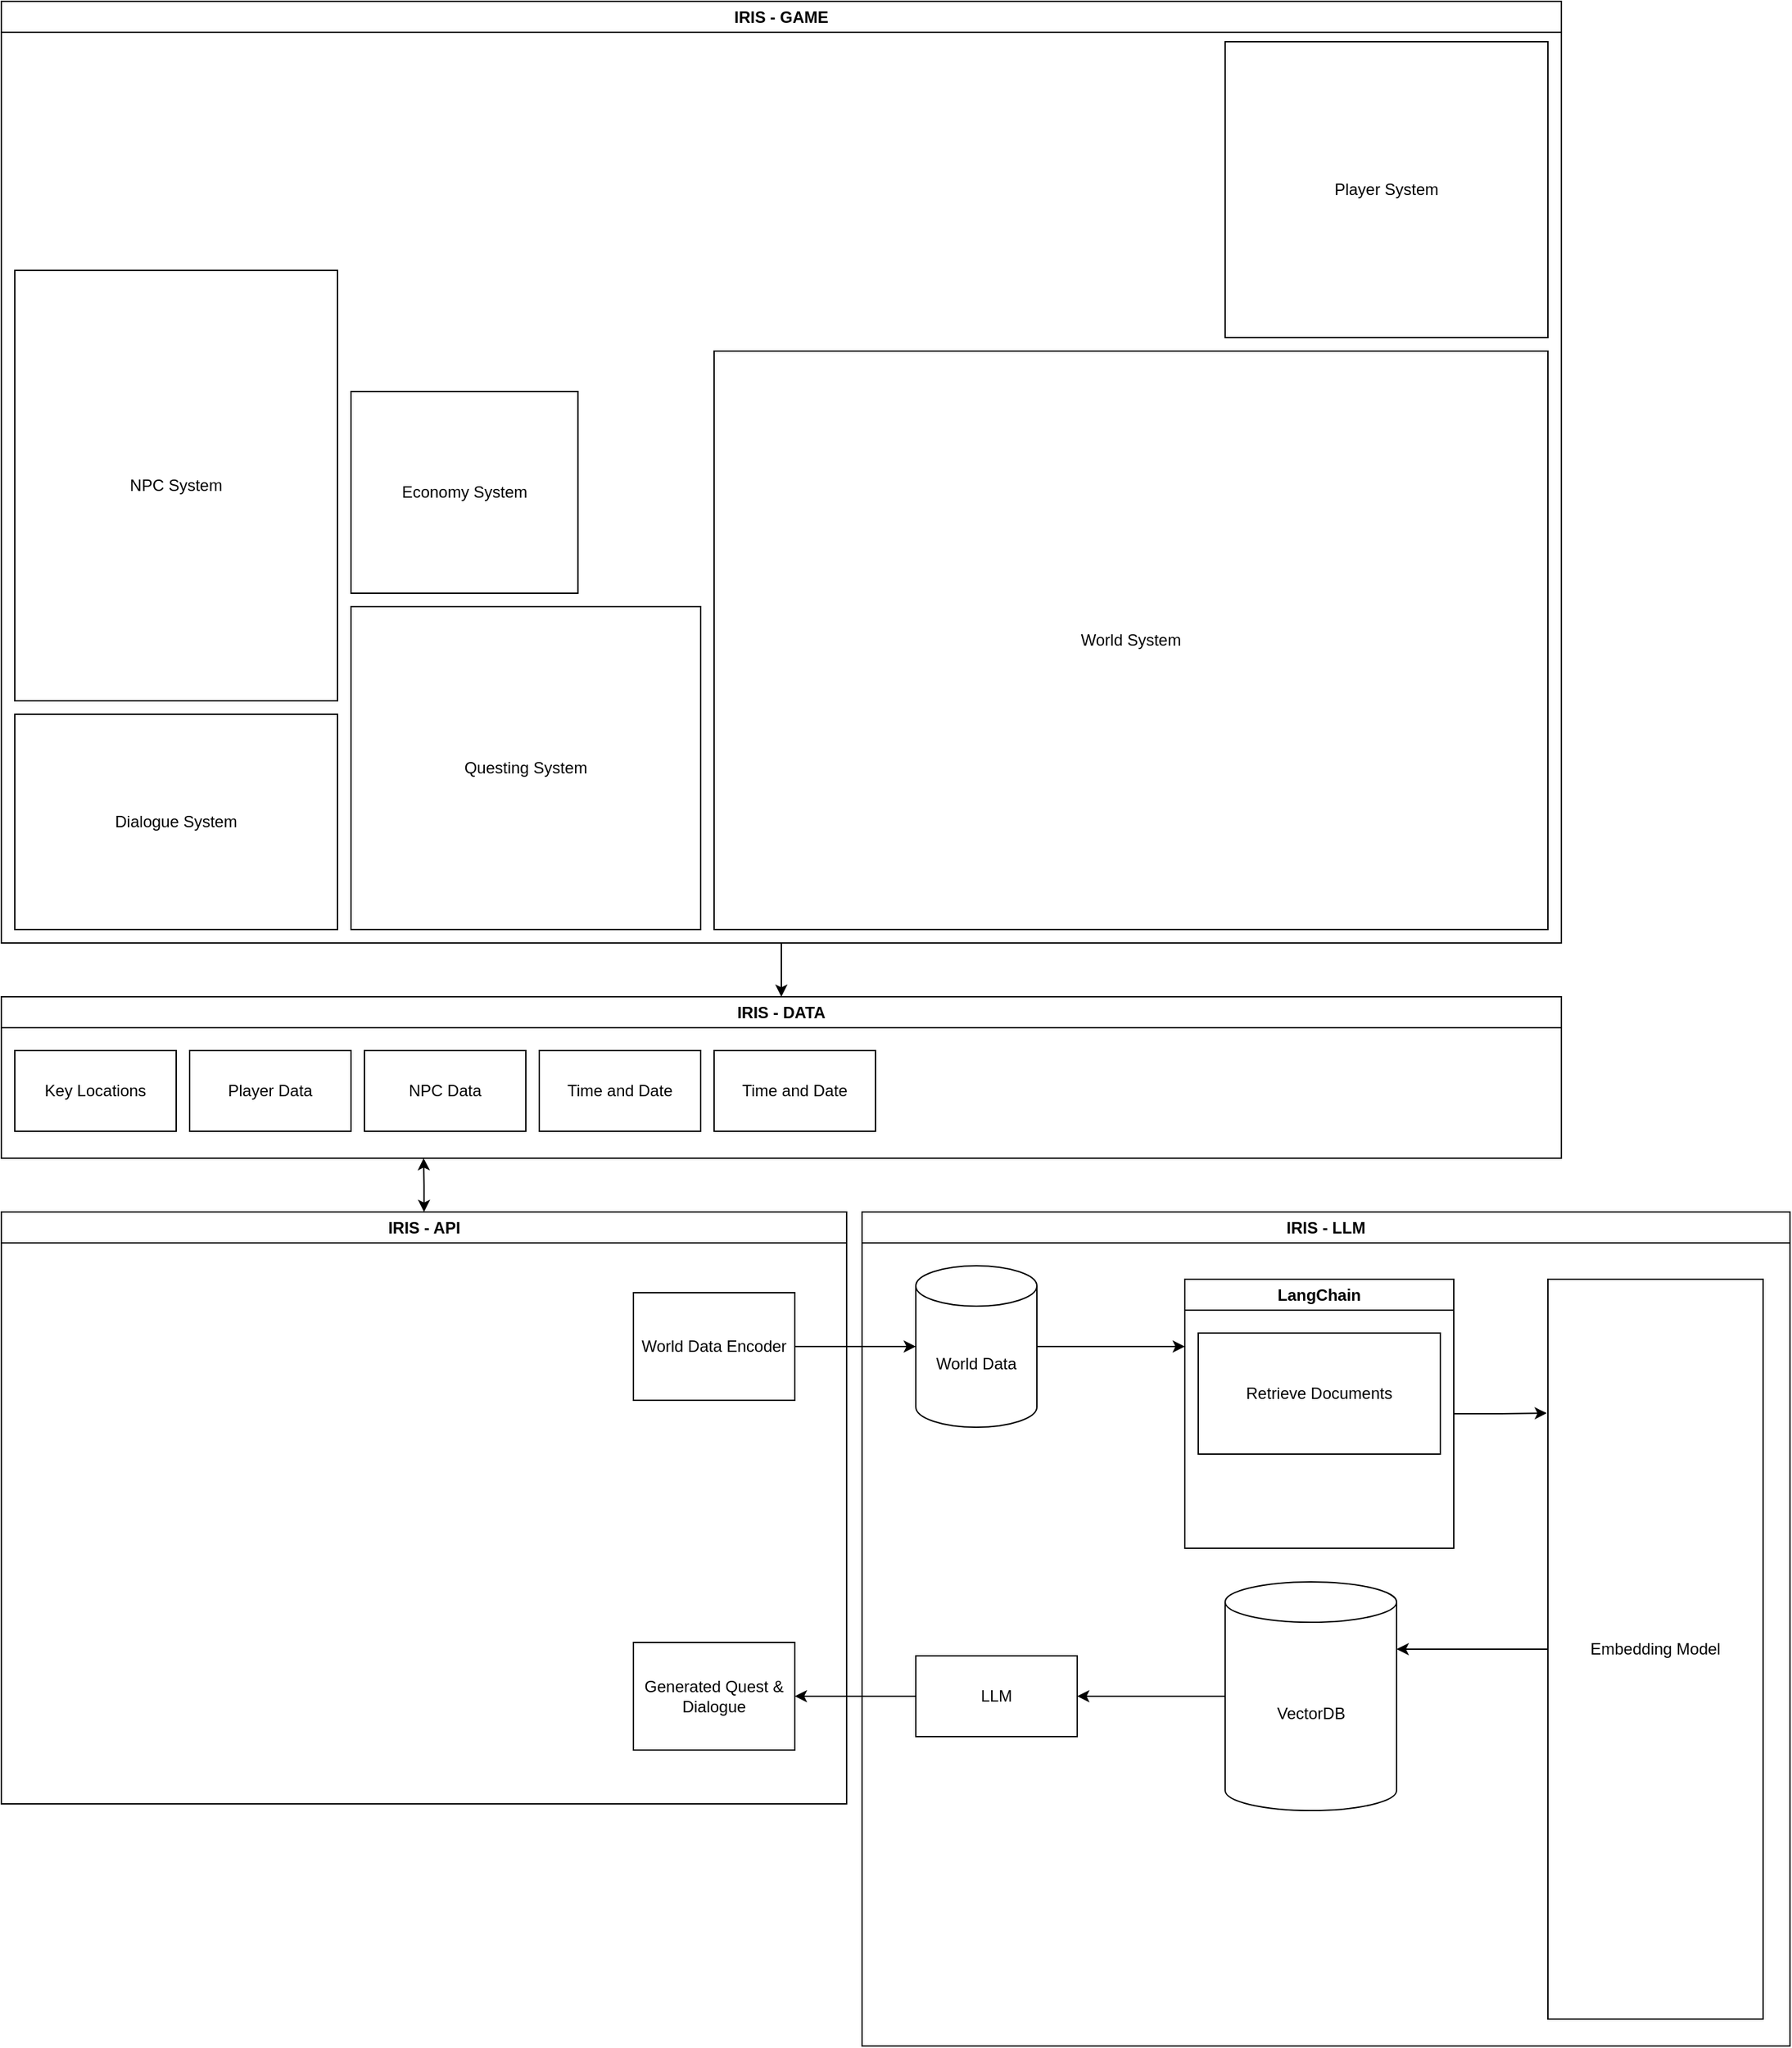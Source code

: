 <mxfile version="24.7.17">
  <diagram name="Page-1" id="EbFhku3aeiVI1ehOrgtn">
    <mxGraphModel dx="2474" dy="1134" grid="1" gridSize="10" guides="1" tooltips="1" connect="1" arrows="1" fold="1" page="0" pageScale="1" pageWidth="850" pageHeight="1100" background="none" math="0" shadow="0">
      <root>
        <mxCell id="0" />
        <mxCell id="1" parent="0" />
        <mxCell id="US7T-Pkhr5Sw-hJU1p7X-31" style="edgeStyle=orthogonalEdgeStyle;rounded=0;orthogonalLoop=1;jettySize=auto;html=1;entryX=0.5;entryY=0;entryDx=0;entryDy=0;" edge="1" parent="1" source="lu1HMCi60wpDwEhCYiGy-1" target="hP0yGo-dvykfc_xAxlZr-6">
          <mxGeometry relative="1" as="geometry" />
        </mxCell>
        <mxCell id="lu1HMCi60wpDwEhCYiGy-1" value="IRIS - GAME" style="swimlane;whiteSpace=wrap;html=1;" parent="1" vertex="1">
          <mxGeometry x="-40" y="60" width="1160" height="700" as="geometry" />
        </mxCell>
        <mxCell id="US7T-Pkhr5Sw-hJU1p7X-24" value="Dialogue System" style="rounded=0;whiteSpace=wrap;html=1;" vertex="1" parent="lu1HMCi60wpDwEhCYiGy-1">
          <mxGeometry x="10" y="530" width="240" height="160" as="geometry" />
        </mxCell>
        <mxCell id="US7T-Pkhr5Sw-hJU1p7X-25" value="Questing System" style="rounded=0;whiteSpace=wrap;html=1;" vertex="1" parent="lu1HMCi60wpDwEhCYiGy-1">
          <mxGeometry x="260" y="450" width="260" height="240" as="geometry" />
        </mxCell>
        <mxCell id="US7T-Pkhr5Sw-hJU1p7X-39" value="World System" style="rounded=0;whiteSpace=wrap;html=1;" vertex="1" parent="lu1HMCi60wpDwEhCYiGy-1">
          <mxGeometry x="530" y="260" width="620" height="430" as="geometry" />
        </mxCell>
        <mxCell id="US7T-Pkhr5Sw-hJU1p7X-40" value="Player System" style="rounded=0;whiteSpace=wrap;html=1;" vertex="1" parent="lu1HMCi60wpDwEhCYiGy-1">
          <mxGeometry x="910" y="30" width="240" height="220" as="geometry" />
        </mxCell>
        <mxCell id="US7T-Pkhr5Sw-hJU1p7X-41" value="NPC System" style="rounded=0;whiteSpace=wrap;html=1;" vertex="1" parent="lu1HMCi60wpDwEhCYiGy-1">
          <mxGeometry x="10" y="200" width="240" height="320" as="geometry" />
        </mxCell>
        <mxCell id="US7T-Pkhr5Sw-hJU1p7X-42" value="Economy System" style="rounded=0;whiteSpace=wrap;html=1;" vertex="1" parent="lu1HMCi60wpDwEhCYiGy-1">
          <mxGeometry x="260" y="290" width="168.75" height="150" as="geometry" />
        </mxCell>
        <mxCell id="US7T-Pkhr5Sw-hJU1p7X-1" style="edgeStyle=orthogonalEdgeStyle;rounded=0;orthogonalLoop=1;jettySize=auto;html=1;startArrow=classic;startFill=1;" edge="1" parent="1" source="hP0yGo-dvykfc_xAxlZr-1">
          <mxGeometry relative="1" as="geometry">
            <mxPoint x="274" y="920" as="targetPoint" />
          </mxGeometry>
        </mxCell>
        <mxCell id="hP0yGo-dvykfc_xAxlZr-1" value="&lt;div&gt;IRIS - API&lt;/div&gt;" style="swimlane;whiteSpace=wrap;html=1;" parent="1" vertex="1">
          <mxGeometry x="-40" y="960" width="628.57" height="440" as="geometry" />
        </mxCell>
        <mxCell id="US7T-Pkhr5Sw-hJU1p7X-34" value="World Data Encoder" style="rounded=0;whiteSpace=wrap;html=1;" vertex="1" parent="hP0yGo-dvykfc_xAxlZr-1">
          <mxGeometry x="470" y="60" width="120.01" height="80" as="geometry" />
        </mxCell>
        <mxCell id="US7T-Pkhr5Sw-hJU1p7X-37" value="Generated Quest &amp;amp; Dialogue" style="rounded=0;whiteSpace=wrap;html=1;" vertex="1" parent="hP0yGo-dvykfc_xAxlZr-1">
          <mxGeometry x="470" y="320" width="120.01" height="80" as="geometry" />
        </mxCell>
        <mxCell id="hP0yGo-dvykfc_xAxlZr-3" value="IRIS - LLM" style="swimlane;whiteSpace=wrap;html=1;" parent="1" vertex="1">
          <mxGeometry x="600" y="960" width="690" height="620" as="geometry" />
        </mxCell>
        <mxCell id="US7T-Pkhr5Sw-hJU1p7X-5" style="edgeStyle=orthogonalEdgeStyle;rounded=0;orthogonalLoop=1;jettySize=auto;html=1;entryX=0;entryY=0.25;entryDx=0;entryDy=0;" edge="1" parent="hP0yGo-dvykfc_xAxlZr-3" source="US7T-Pkhr5Sw-hJU1p7X-2" target="US7T-Pkhr5Sw-hJU1p7X-4">
          <mxGeometry relative="1" as="geometry" />
        </mxCell>
        <mxCell id="US7T-Pkhr5Sw-hJU1p7X-2" value="World Data" style="shape=cylinder3;whiteSpace=wrap;html=1;boundedLbl=1;backgroundOutline=1;size=15;" vertex="1" parent="hP0yGo-dvykfc_xAxlZr-3">
          <mxGeometry x="40" y="40" width="90" height="120" as="geometry" />
        </mxCell>
        <mxCell id="US7T-Pkhr5Sw-hJU1p7X-4" value="LangChain" style="swimlane;whiteSpace=wrap;html=1;" vertex="1" parent="hP0yGo-dvykfc_xAxlZr-3">
          <mxGeometry x="240" y="50" width="200" height="200" as="geometry" />
        </mxCell>
        <mxCell id="US7T-Pkhr5Sw-hJU1p7X-7" value="Retrieve Documents" style="rounded=0;whiteSpace=wrap;html=1;" vertex="1" parent="US7T-Pkhr5Sw-hJU1p7X-4">
          <mxGeometry x="10" y="40" width="180" height="90" as="geometry" />
        </mxCell>
        <mxCell id="US7T-Pkhr5Sw-hJU1p7X-8" value="Embedding Model" style="rounded=0;whiteSpace=wrap;html=1;" vertex="1" parent="hP0yGo-dvykfc_xAxlZr-3">
          <mxGeometry x="510" y="50" width="160" height="550" as="geometry" />
        </mxCell>
        <mxCell id="US7T-Pkhr5Sw-hJU1p7X-9" style="edgeStyle=orthogonalEdgeStyle;rounded=0;orthogonalLoop=1;jettySize=auto;html=1;entryX=-0.005;entryY=0.181;entryDx=0;entryDy=0;entryPerimeter=0;" edge="1" parent="hP0yGo-dvykfc_xAxlZr-3" source="US7T-Pkhr5Sw-hJU1p7X-4" target="US7T-Pkhr5Sw-hJU1p7X-8">
          <mxGeometry relative="1" as="geometry" />
        </mxCell>
        <mxCell id="US7T-Pkhr5Sw-hJU1p7X-10" value="VectorDB" style="shape=cylinder3;whiteSpace=wrap;html=1;boundedLbl=1;backgroundOutline=1;size=15;" vertex="1" parent="hP0yGo-dvykfc_xAxlZr-3">
          <mxGeometry x="270" y="275" width="127.5" height="170" as="geometry" />
        </mxCell>
        <mxCell id="US7T-Pkhr5Sw-hJU1p7X-21" value="LLM" style="rounded=0;whiteSpace=wrap;html=1;" vertex="1" parent="hP0yGo-dvykfc_xAxlZr-3">
          <mxGeometry x="40" y="330" width="120" height="60" as="geometry" />
        </mxCell>
        <mxCell id="US7T-Pkhr5Sw-hJU1p7X-22" style="edgeStyle=orthogonalEdgeStyle;rounded=0;orthogonalLoop=1;jettySize=auto;html=1;" edge="1" parent="hP0yGo-dvykfc_xAxlZr-3" source="US7T-Pkhr5Sw-hJU1p7X-10" target="US7T-Pkhr5Sw-hJU1p7X-21">
          <mxGeometry relative="1" as="geometry" />
        </mxCell>
        <mxCell id="US7T-Pkhr5Sw-hJU1p7X-30" style="edgeStyle=orthogonalEdgeStyle;rounded=0;orthogonalLoop=1;jettySize=auto;html=1;entryX=1;entryY=0;entryDx=0;entryDy=50;entryPerimeter=0;" edge="1" parent="hP0yGo-dvykfc_xAxlZr-3" source="US7T-Pkhr5Sw-hJU1p7X-8" target="US7T-Pkhr5Sw-hJU1p7X-10">
          <mxGeometry relative="1" as="geometry" />
        </mxCell>
        <mxCell id="hP0yGo-dvykfc_xAxlZr-6" value="&lt;div&gt;IRIS - DATA&lt;br&gt;&lt;/div&gt;" style="swimlane;whiteSpace=wrap;html=1;" parent="1" vertex="1">
          <mxGeometry x="-40" y="800" width="1160" height="120" as="geometry" />
        </mxCell>
        <mxCell id="US7T-Pkhr5Sw-hJU1p7X-23" value="Key Locations" style="rounded=0;whiteSpace=wrap;html=1;verticalAlign=middle;" vertex="1" parent="hP0yGo-dvykfc_xAxlZr-6">
          <mxGeometry x="10" y="40" width="120" height="60" as="geometry" />
        </mxCell>
        <mxCell id="US7T-Pkhr5Sw-hJU1p7X-26" value="Player Data" style="rounded=0;whiteSpace=wrap;html=1;verticalAlign=middle;" vertex="1" parent="hP0yGo-dvykfc_xAxlZr-6">
          <mxGeometry x="140" y="40" width="120" height="60" as="geometry" />
        </mxCell>
        <mxCell id="US7T-Pkhr5Sw-hJU1p7X-27" value="NPC Data" style="rounded=0;whiteSpace=wrap;html=1;verticalAlign=middle;" vertex="1" parent="hP0yGo-dvykfc_xAxlZr-6">
          <mxGeometry x="270" y="40" width="120" height="60" as="geometry" />
        </mxCell>
        <mxCell id="US7T-Pkhr5Sw-hJU1p7X-28" value="Time and Date" style="rounded=0;whiteSpace=wrap;html=1;verticalAlign=middle;" vertex="1" parent="hP0yGo-dvykfc_xAxlZr-6">
          <mxGeometry x="400" y="40" width="120" height="60" as="geometry" />
        </mxCell>
        <mxCell id="US7T-Pkhr5Sw-hJU1p7X-29" value="Time and Date" style="rounded=0;whiteSpace=wrap;html=1;verticalAlign=middle;" vertex="1" parent="hP0yGo-dvykfc_xAxlZr-6">
          <mxGeometry x="530" y="40" width="120" height="60" as="geometry" />
        </mxCell>
        <mxCell id="US7T-Pkhr5Sw-hJU1p7X-35" style="edgeStyle=orthogonalEdgeStyle;rounded=0;orthogonalLoop=1;jettySize=auto;html=1;entryX=0;entryY=0.5;entryDx=0;entryDy=0;entryPerimeter=0;" edge="1" parent="1" source="US7T-Pkhr5Sw-hJU1p7X-34" target="US7T-Pkhr5Sw-hJU1p7X-2">
          <mxGeometry relative="1" as="geometry" />
        </mxCell>
        <mxCell id="US7T-Pkhr5Sw-hJU1p7X-36" style="edgeStyle=orthogonalEdgeStyle;rounded=0;orthogonalLoop=1;jettySize=auto;html=1;entryX=1;entryY=0.5;entryDx=0;entryDy=0;" edge="1" parent="1" source="US7T-Pkhr5Sw-hJU1p7X-21" target="US7T-Pkhr5Sw-hJU1p7X-37">
          <mxGeometry relative="1" as="geometry">
            <mxPoint x="560" y="1320" as="targetPoint" />
          </mxGeometry>
        </mxCell>
      </root>
    </mxGraphModel>
  </diagram>
</mxfile>

